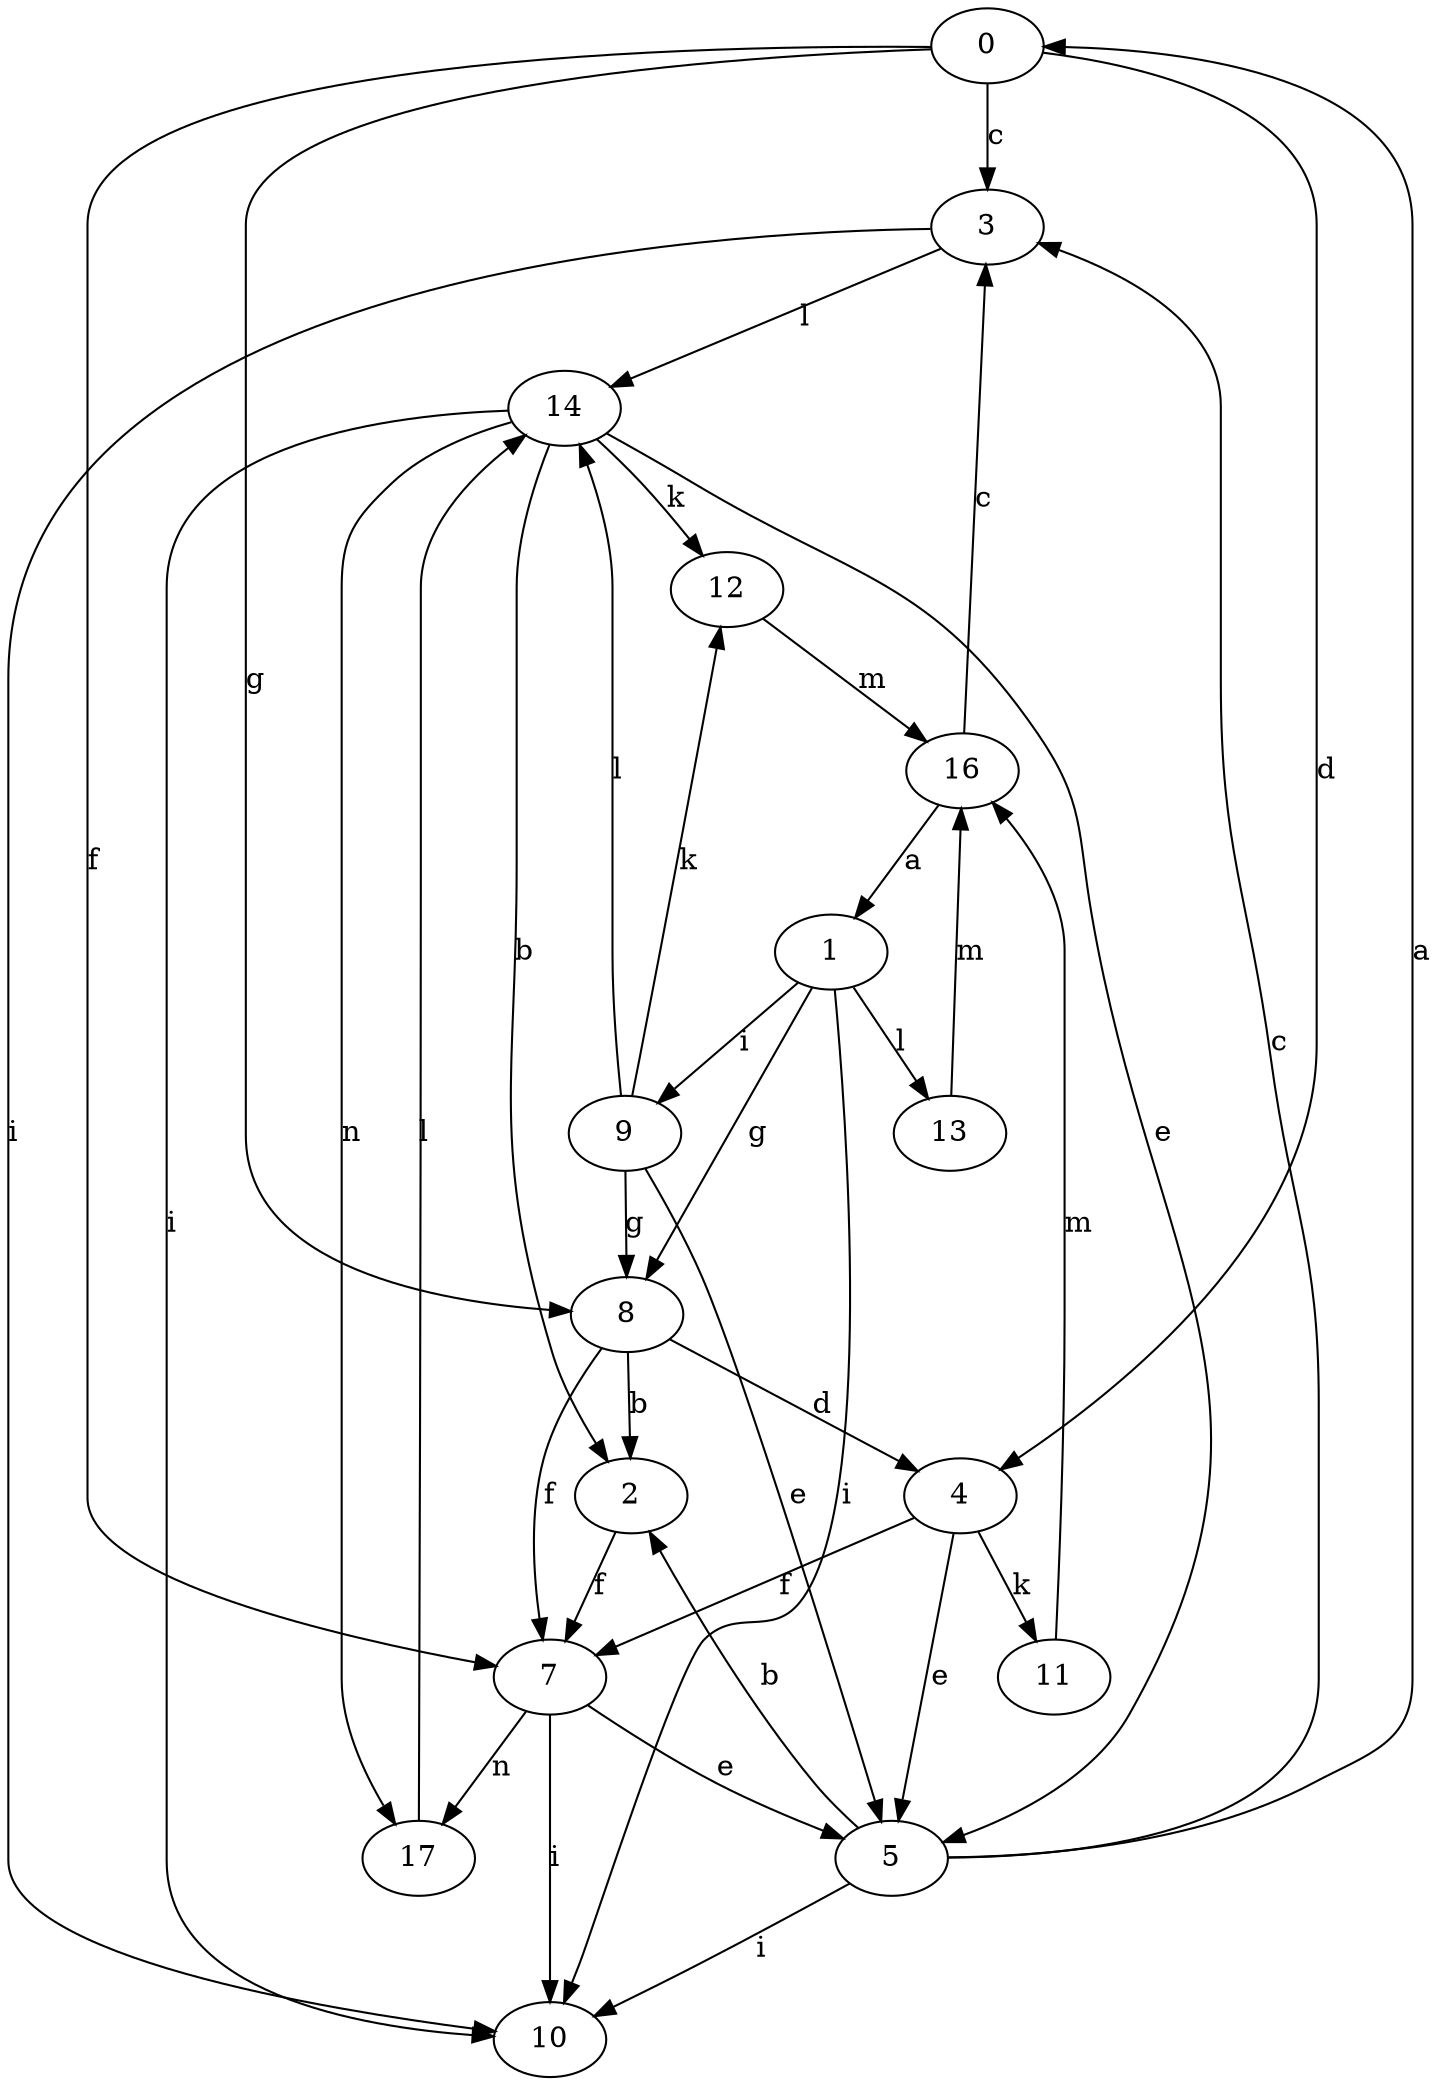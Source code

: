 strict digraph  {
0;
1;
2;
3;
4;
5;
7;
8;
9;
10;
11;
12;
13;
14;
16;
17;
0 -> 3  [label=c];
0 -> 4  [label=d];
0 -> 7  [label=f];
0 -> 8  [label=g];
1 -> 8  [label=g];
1 -> 9  [label=i];
1 -> 10  [label=i];
1 -> 13  [label=l];
2 -> 7  [label=f];
3 -> 10  [label=i];
3 -> 14  [label=l];
4 -> 5  [label=e];
4 -> 7  [label=f];
4 -> 11  [label=k];
5 -> 0  [label=a];
5 -> 2  [label=b];
5 -> 3  [label=c];
5 -> 10  [label=i];
7 -> 5  [label=e];
7 -> 10  [label=i];
7 -> 17  [label=n];
8 -> 2  [label=b];
8 -> 4  [label=d];
8 -> 7  [label=f];
9 -> 5  [label=e];
9 -> 8  [label=g];
9 -> 12  [label=k];
9 -> 14  [label=l];
11 -> 16  [label=m];
12 -> 16  [label=m];
13 -> 16  [label=m];
14 -> 2  [label=b];
14 -> 5  [label=e];
14 -> 10  [label=i];
14 -> 12  [label=k];
14 -> 17  [label=n];
16 -> 1  [label=a];
16 -> 3  [label=c];
17 -> 14  [label=l];
}
